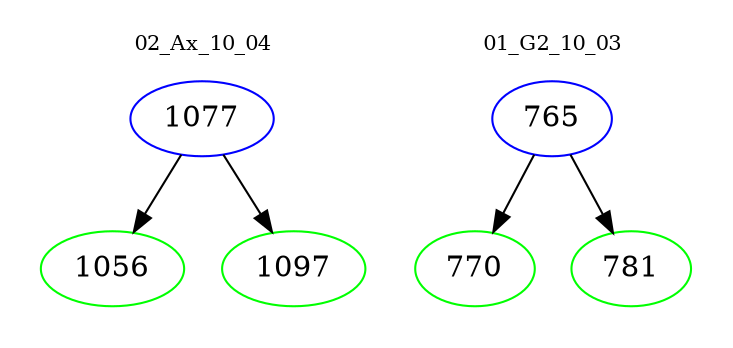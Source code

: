 digraph{
subgraph cluster_0 {
color = white
label = "02_Ax_10_04";
fontsize=10;
T0_1077 [label="1077", color="blue"]
T0_1077 -> T0_1056 [color="black"]
T0_1056 [label="1056", color="green"]
T0_1077 -> T0_1097 [color="black"]
T0_1097 [label="1097", color="green"]
}
subgraph cluster_1 {
color = white
label = "01_G2_10_03";
fontsize=10;
T1_765 [label="765", color="blue"]
T1_765 -> T1_770 [color="black"]
T1_770 [label="770", color="green"]
T1_765 -> T1_781 [color="black"]
T1_781 [label="781", color="green"]
}
}
